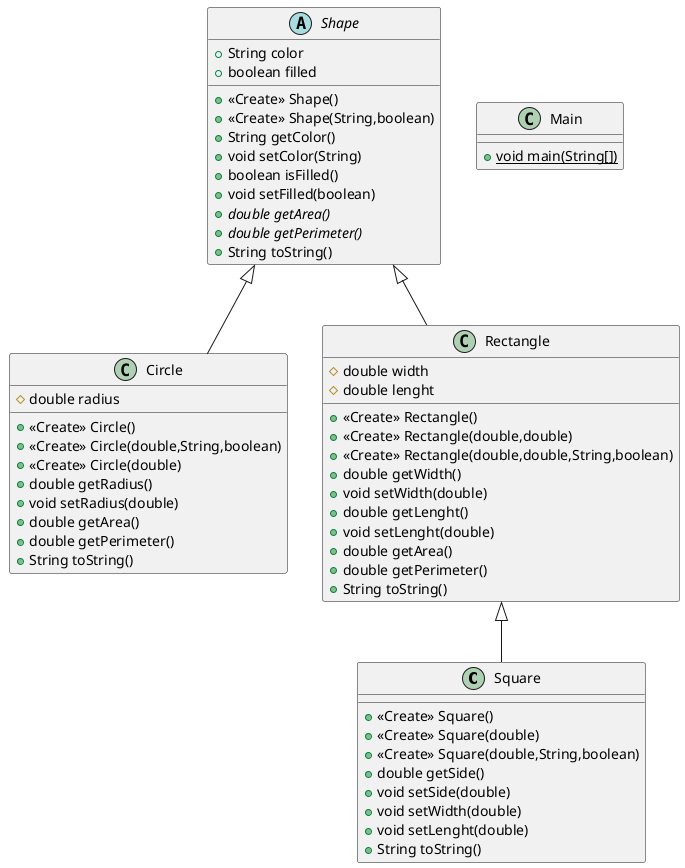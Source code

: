 @startuml
class Square {
+ <<Create>> Square()
+ <<Create>> Square(double)
+ <<Create>> Square(double,String,boolean)
+ double getSide()
+ void setSide(double)
+ void setWidth(double)
+ void setLenght(double)
+ String toString()
}
class Circle {
# double radius
+ <<Create>> Circle()
+ <<Create>> Circle(double,String,boolean)
+ <<Create>> Circle(double)
+ double getRadius()
+ void setRadius(double)
+ double getArea()
+ double getPerimeter()
+ String toString()
}
abstract class Shape {
+ String color
+ boolean filled
+ <<Create>> Shape()
+ <<Create>> Shape(String,boolean)
+ String getColor()
+ void setColor(String)
+ boolean isFilled()
+ void setFilled(boolean)
+ {abstract}double getArea()
+ {abstract}double getPerimeter()
+ String toString()
}
class Main {
+ {static} void main(String[])
}
class Rectangle {
# double width
# double lenght
+ <<Create>> Rectangle()
+ <<Create>> Rectangle(double,double)
+ <<Create>> Rectangle(double,double,String,boolean)
+ double getWidth()
+ void setWidth(double)
+ double getLenght()
+ void setLenght(double)
+ double getArea()
+ double getPerimeter()
+ String toString()
}


Rectangle <|-- Square
Shape <|-- Circle
Shape <|-- Rectangle
@enduml